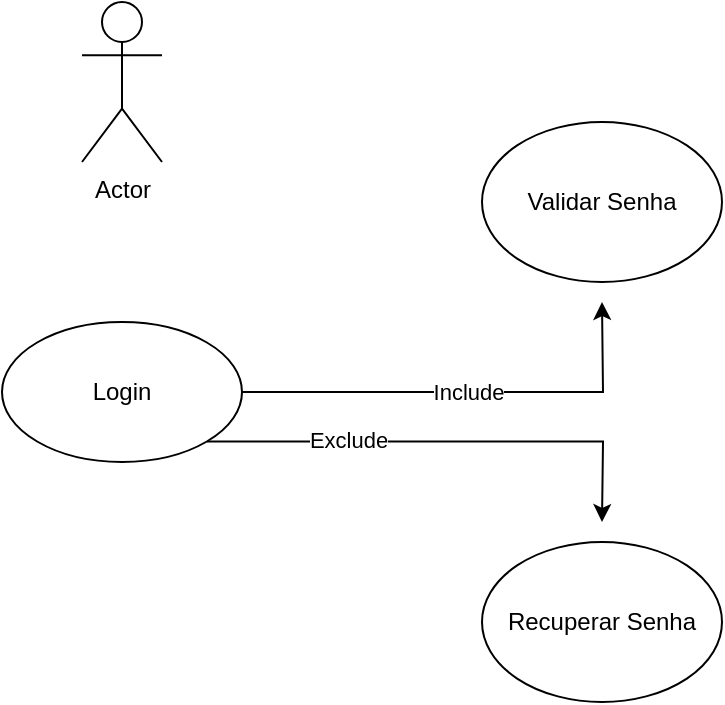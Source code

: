 <mxfile version="21.1.4" type="github">
  <diagram name="Page-1" id="nNsKs0kdJAPujGUbkFt8">
    <mxGraphModel dx="794" dy="473" grid="1" gridSize="10" guides="1" tooltips="1" connect="1" arrows="1" fold="1" page="1" pageScale="1" pageWidth="827" pageHeight="1169" math="0" shadow="0">
      <root>
        <mxCell id="0" />
        <mxCell id="1" parent="0" />
        <mxCell id="oX610Gi30Hjm9PIVmk-e-1" value="Actor" style="shape=umlActor;verticalLabelPosition=bottom;verticalAlign=top;html=1;outlineConnect=0;" vertex="1" parent="1">
          <mxGeometry x="240" y="200" width="40" height="80" as="geometry" />
        </mxCell>
        <mxCell id="oX610Gi30Hjm9PIVmk-e-10" value="Include" style="edgeStyle=orthogonalEdgeStyle;rounded=0;orthogonalLoop=1;jettySize=auto;html=1;" edge="1" parent="1" source="oX610Gi30Hjm9PIVmk-e-9">
          <mxGeometry relative="1" as="geometry">
            <mxPoint x="500" y="350" as="targetPoint" />
          </mxGeometry>
        </mxCell>
        <mxCell id="oX610Gi30Hjm9PIVmk-e-12" style="edgeStyle=orthogonalEdgeStyle;rounded=0;orthogonalLoop=1;jettySize=auto;html=1;exitX=1;exitY=1;exitDx=0;exitDy=0;" edge="1" parent="1" source="oX610Gi30Hjm9PIVmk-e-9">
          <mxGeometry relative="1" as="geometry">
            <mxPoint x="500" y="460" as="targetPoint" />
          </mxGeometry>
        </mxCell>
        <mxCell id="oX610Gi30Hjm9PIVmk-e-14" value="Exclude&lt;br&gt;" style="edgeLabel;html=1;align=center;verticalAlign=middle;resizable=0;points=[];" vertex="1" connectable="0" parent="oX610Gi30Hjm9PIVmk-e-12">
          <mxGeometry x="-0.407" y="1" relative="1" as="geometry">
            <mxPoint as="offset" />
          </mxGeometry>
        </mxCell>
        <mxCell id="oX610Gi30Hjm9PIVmk-e-9" value="Login" style="ellipse;whiteSpace=wrap;html=1;" vertex="1" parent="1">
          <mxGeometry x="200" y="360" width="120" height="70" as="geometry" />
        </mxCell>
        <mxCell id="oX610Gi30Hjm9PIVmk-e-11" value="Validar Senha" style="ellipse;whiteSpace=wrap;html=1;" vertex="1" parent="1">
          <mxGeometry x="440" y="260" width="120" height="80" as="geometry" />
        </mxCell>
        <mxCell id="oX610Gi30Hjm9PIVmk-e-13" value="Recuperar Senha" style="ellipse;whiteSpace=wrap;html=1;" vertex="1" parent="1">
          <mxGeometry x="440" y="470" width="120" height="80" as="geometry" />
        </mxCell>
      </root>
    </mxGraphModel>
  </diagram>
</mxfile>

